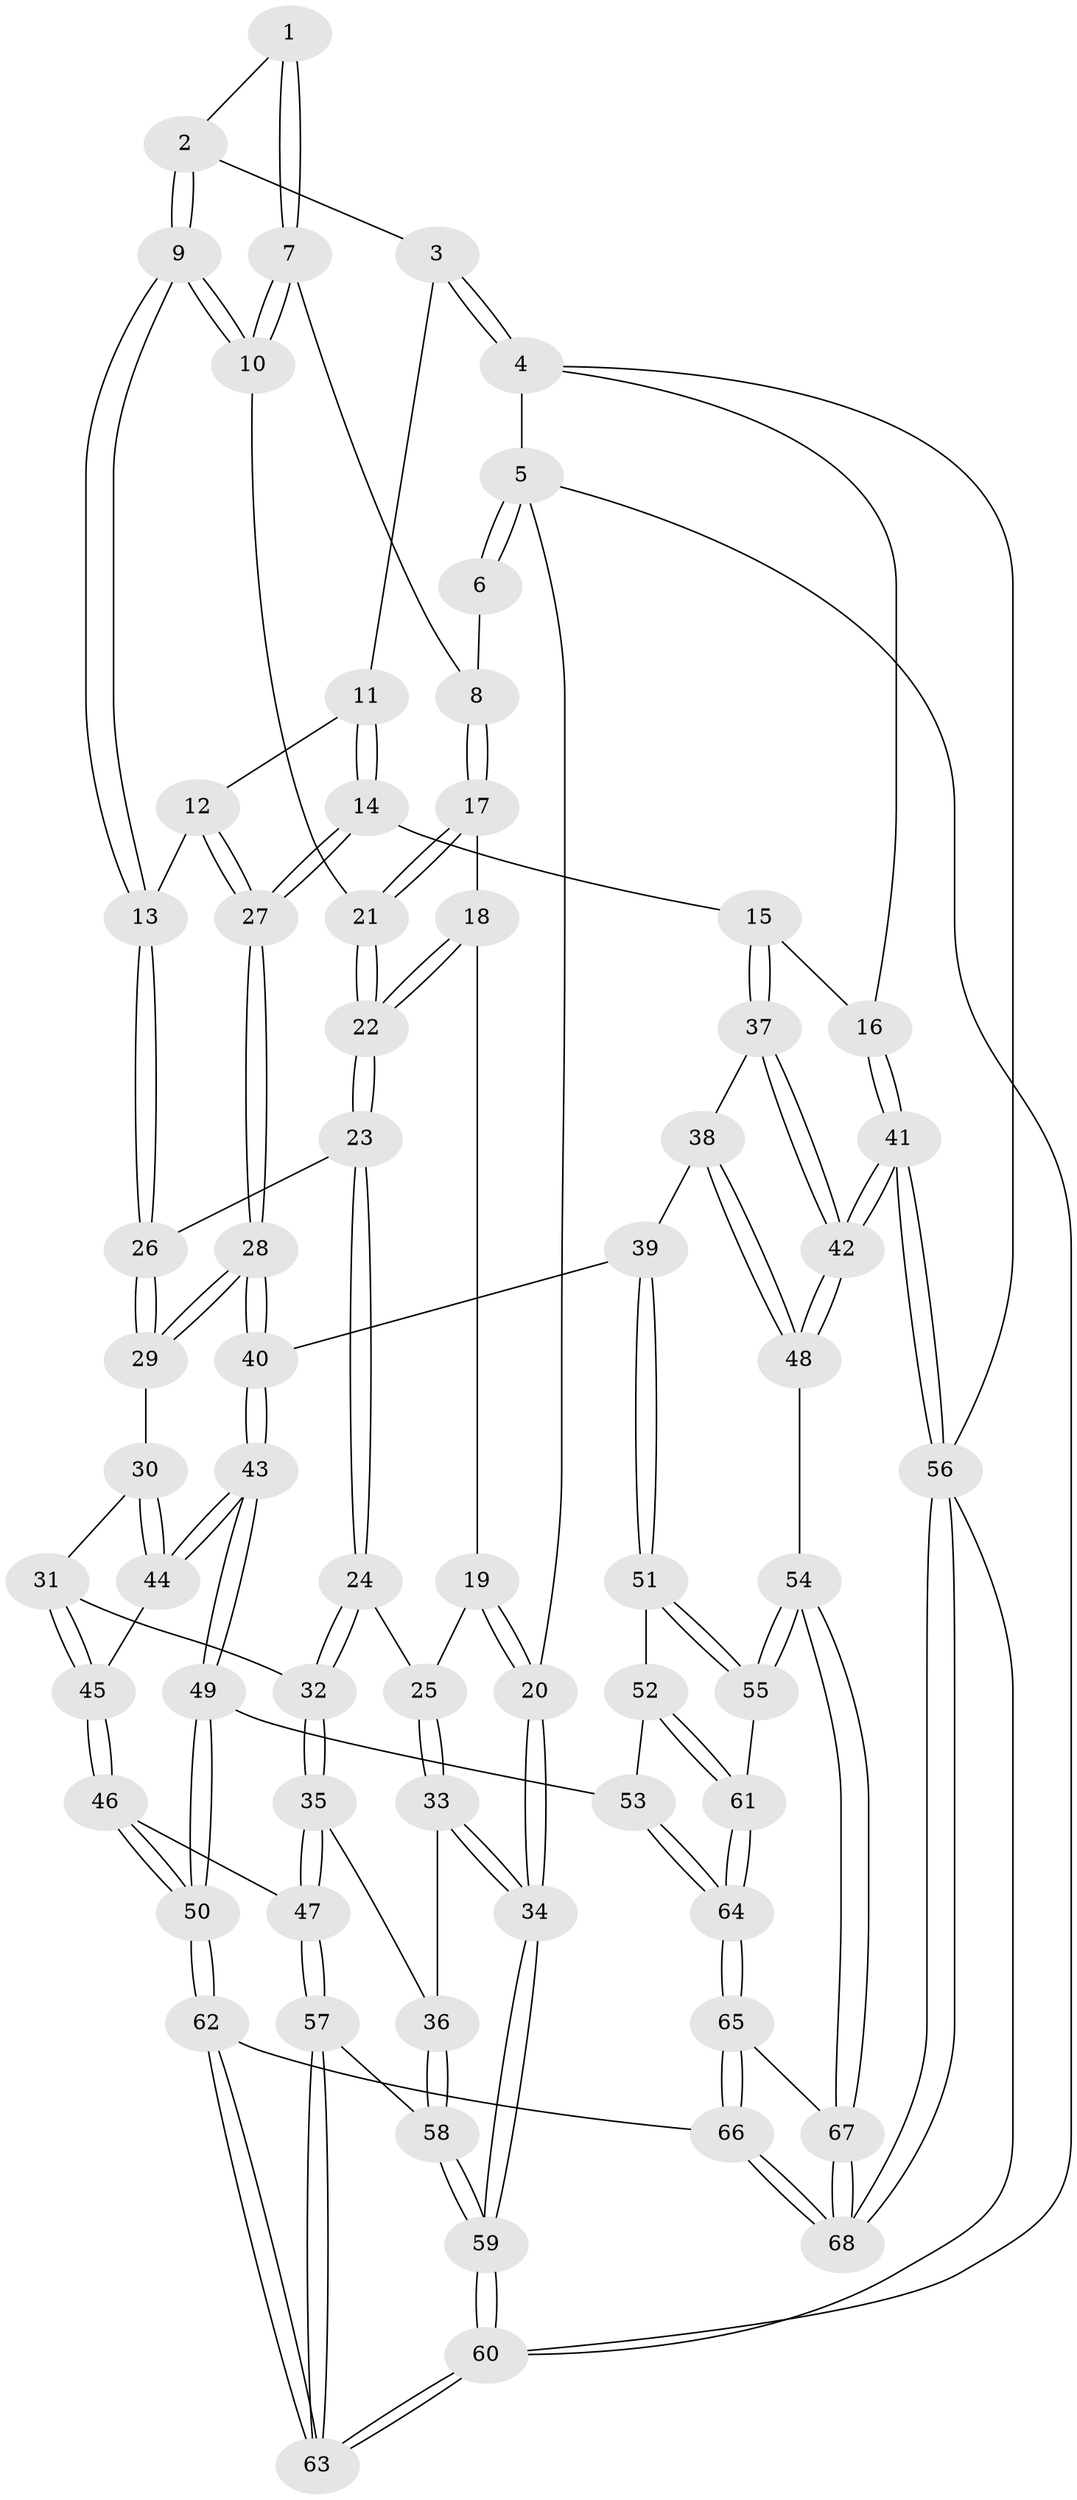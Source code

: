 // coarse degree distribution, {3: 0.12195121951219512, 4: 0.5121951219512195, 5: 0.21951219512195122, 6: 0.14634146341463414}
// Generated by graph-tools (version 1.1) at 2025/42/03/06/25 10:42:26]
// undirected, 68 vertices, 167 edges
graph export_dot {
graph [start="1"]
  node [color=gray90,style=filled];
  1 [pos="+0.22790826002673897+0"];
  2 [pos="+0.6428911703771603+0"];
  3 [pos="+0.6789920499968706+0"];
  4 [pos="+1+0"];
  5 [pos="+0+0"];
  6 [pos="+0.19136262394977302+0"];
  7 [pos="+0.3364601791450024+0.07761543673598047"];
  8 [pos="+0.19893982280637235+0.14187914862861833"];
  9 [pos="+0.48417381467182324+0.1579631000563467"];
  10 [pos="+0.4456465930112213+0.1571167031472465"];
  11 [pos="+0.7345560245766675+0.05295264670875915"];
  12 [pos="+0.5481694664941488+0.24815019755700354"];
  13 [pos="+0.5393063515769259+0.2414439856842541"];
  14 [pos="+0.8150446123163987+0.3372006083001343"];
  15 [pos="+0.8688631267785136+0.33287381793024573"];
  16 [pos="+1+0.25207856742917556"];
  17 [pos="+0.19809827373854455+0.1430967618898895"];
  18 [pos="+0.19172095980347928+0.14813749840225565"];
  19 [pos="+0.0884618753920648+0.16915924721991216"];
  20 [pos="+0+0"];
  21 [pos="+0.35451892174071487+0.2222960528321122"];
  22 [pos="+0.27386213250795083+0.33154946780166494"];
  23 [pos="+0.26283980734894563+0.37020870606608564"];
  24 [pos="+0.24497026734304458+0.3808194910437115"];
  25 [pos="+0.12128562566949014+0.39484455445263783"];
  26 [pos="+0.3651541888372315+0.3997553281609237"];
  27 [pos="+0.7188435492475922+0.38570758726420273"];
  28 [pos="+0.6608597270211213+0.5070622215459522"];
  29 [pos="+0.4702891534502073+0.5141987034013721"];
  30 [pos="+0.3955712044412877+0.5820052227919955"];
  31 [pos="+0.3734443246383279+0.5955734350939174"];
  32 [pos="+0.2976259748782283+0.5872210830749897"];
  33 [pos="+0+0.568198642619628"];
  34 [pos="+0+0.5734621196035067"];
  35 [pos="+0.17768923334934986+0.6619955136919853"];
  36 [pos="+0.16361577339446992+0.661381884603371"];
  37 [pos="+0.939019810081614+0.6426203178231557"];
  38 [pos="+0.7902840066158463+0.6442566485749063"];
  39 [pos="+0.6924974191836197+0.5958437861526392"];
  40 [pos="+0.6708221401291374+0.5672544381983715"];
  41 [pos="+1+0.7732883391545986"];
  42 [pos="+1+0.7720161472890332"];
  43 [pos="+0.5423930733528313+0.7208852622156384"];
  44 [pos="+0.4915164343935915+0.6987295761324879"];
  45 [pos="+0.3824255954244849+0.6936845078996638"];
  46 [pos="+0.3576930931824816+0.7777698935452823"];
  47 [pos="+0.29481384904420543+0.772641045065813"];
  48 [pos="+0.9012989408538561+0.8394694130390464"];
  49 [pos="+0.5244477130994126+0.7819660152580916"];
  50 [pos="+0.4192627221221966+0.8382310260130186"];
  51 [pos="+0.7093226474705266+0.7513705986465847"];
  52 [pos="+0.6564348113632469+0.8047857263228511"];
  53 [pos="+0.5957186121799387+0.8449093415481326"];
  54 [pos="+0.8761267980852941+0.8578344918617368"];
  55 [pos="+0.7655110059216105+0.8295098287074801"];
  56 [pos="+1+1"];
  57 [pos="+0.24509800316415878+0.8463869225774929"];
  58 [pos="+0.165035471022776+0.8371208665686128"];
  59 [pos="+0+1"];
  60 [pos="+0+1"];
  61 [pos="+0.7087692627063155+0.8836845625103145"];
  62 [pos="+0.38796335859601166+1"];
  63 [pos="+0.3130970524398808+1"];
  64 [pos="+0.6340610198153874+0.982889231816453"];
  65 [pos="+0.6290147191616117+1"];
  66 [pos="+0.564551977152082+1"];
  67 [pos="+0.8643253457700604+0.8970388988292147"];
  68 [pos="+0.9277830143021352+1"];
  1 -- 2;
  1 -- 7;
  1 -- 7;
  2 -- 3;
  2 -- 9;
  2 -- 9;
  3 -- 4;
  3 -- 4;
  3 -- 11;
  4 -- 5;
  4 -- 16;
  4 -- 56;
  5 -- 6;
  5 -- 6;
  5 -- 20;
  5 -- 60;
  6 -- 8;
  7 -- 8;
  7 -- 10;
  7 -- 10;
  8 -- 17;
  8 -- 17;
  9 -- 10;
  9 -- 10;
  9 -- 13;
  9 -- 13;
  10 -- 21;
  11 -- 12;
  11 -- 14;
  11 -- 14;
  12 -- 13;
  12 -- 27;
  12 -- 27;
  13 -- 26;
  13 -- 26;
  14 -- 15;
  14 -- 27;
  14 -- 27;
  15 -- 16;
  15 -- 37;
  15 -- 37;
  16 -- 41;
  16 -- 41;
  17 -- 18;
  17 -- 21;
  17 -- 21;
  18 -- 19;
  18 -- 22;
  18 -- 22;
  19 -- 20;
  19 -- 20;
  19 -- 25;
  20 -- 34;
  20 -- 34;
  21 -- 22;
  21 -- 22;
  22 -- 23;
  22 -- 23;
  23 -- 24;
  23 -- 24;
  23 -- 26;
  24 -- 25;
  24 -- 32;
  24 -- 32;
  25 -- 33;
  25 -- 33;
  26 -- 29;
  26 -- 29;
  27 -- 28;
  27 -- 28;
  28 -- 29;
  28 -- 29;
  28 -- 40;
  28 -- 40;
  29 -- 30;
  30 -- 31;
  30 -- 44;
  30 -- 44;
  31 -- 32;
  31 -- 45;
  31 -- 45;
  32 -- 35;
  32 -- 35;
  33 -- 34;
  33 -- 34;
  33 -- 36;
  34 -- 59;
  34 -- 59;
  35 -- 36;
  35 -- 47;
  35 -- 47;
  36 -- 58;
  36 -- 58;
  37 -- 38;
  37 -- 42;
  37 -- 42;
  38 -- 39;
  38 -- 48;
  38 -- 48;
  39 -- 40;
  39 -- 51;
  39 -- 51;
  40 -- 43;
  40 -- 43;
  41 -- 42;
  41 -- 42;
  41 -- 56;
  41 -- 56;
  42 -- 48;
  42 -- 48;
  43 -- 44;
  43 -- 44;
  43 -- 49;
  43 -- 49;
  44 -- 45;
  45 -- 46;
  45 -- 46;
  46 -- 47;
  46 -- 50;
  46 -- 50;
  47 -- 57;
  47 -- 57;
  48 -- 54;
  49 -- 50;
  49 -- 50;
  49 -- 53;
  50 -- 62;
  50 -- 62;
  51 -- 52;
  51 -- 55;
  51 -- 55;
  52 -- 53;
  52 -- 61;
  52 -- 61;
  53 -- 64;
  53 -- 64;
  54 -- 55;
  54 -- 55;
  54 -- 67;
  54 -- 67;
  55 -- 61;
  56 -- 68;
  56 -- 68;
  56 -- 60;
  57 -- 58;
  57 -- 63;
  57 -- 63;
  58 -- 59;
  58 -- 59;
  59 -- 60;
  59 -- 60;
  60 -- 63;
  60 -- 63;
  61 -- 64;
  61 -- 64;
  62 -- 63;
  62 -- 63;
  62 -- 66;
  64 -- 65;
  64 -- 65;
  65 -- 66;
  65 -- 66;
  65 -- 67;
  66 -- 68;
  66 -- 68;
  67 -- 68;
  67 -- 68;
}
